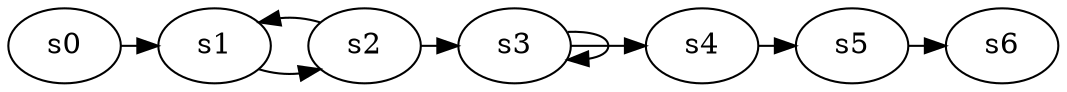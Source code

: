 digraph game_0072_chain_7 {
    s0 [name="s0", player=0];
    s1 [name="s1", player=1, target=1];
    s2 [name="s2", player=0];
    s3 [name="s3", player=1];
    s4 [name="s4", player=0];
    s5 [name="s5", player=1];
    s6 [name="s6", player=0];

    s0 -> s1 [constraint="time == 3"];
    s1 -> s2 [constraint="time % 2 == 0"];
    s2 -> s3 [constraint="time % 3 == 2"];
    s3 -> s4 [constraint="time % 4 == 2"];
    s4 -> s5 [constraint="time == 3 || time == 10 || time == 14 || time == 15 || time == 16"];
    s5 -> s6 [constraint="time == 3 || time == 8 || time == 13 || time == 16 || time == 19"];
    s2 -> s1 [constraint="!(time % 3 == 0)"];
    s3 -> s3 [constraint="time % 2 == 0"];
}

